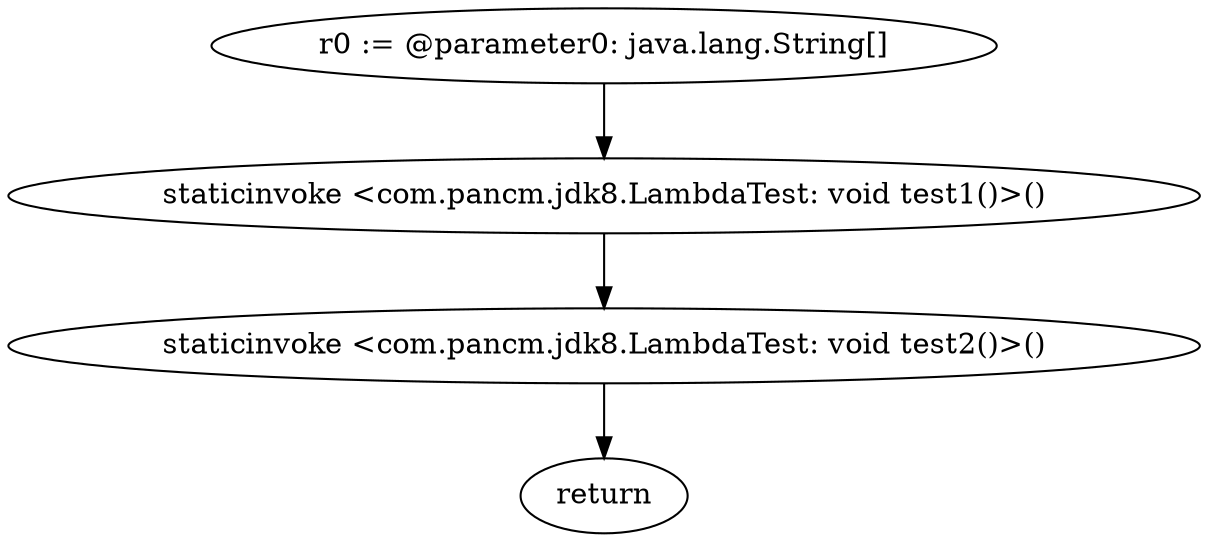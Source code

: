 digraph "unitGraph" {
    "r0 := @parameter0: java.lang.String[]"
    "staticinvoke <com.pancm.jdk8.LambdaTest: void test1()>()"
    "staticinvoke <com.pancm.jdk8.LambdaTest: void test2()>()"
    "return"
    "r0 := @parameter0: java.lang.String[]"->"staticinvoke <com.pancm.jdk8.LambdaTest: void test1()>()";
    "staticinvoke <com.pancm.jdk8.LambdaTest: void test1()>()"->"staticinvoke <com.pancm.jdk8.LambdaTest: void test2()>()";
    "staticinvoke <com.pancm.jdk8.LambdaTest: void test2()>()"->"return";
}
